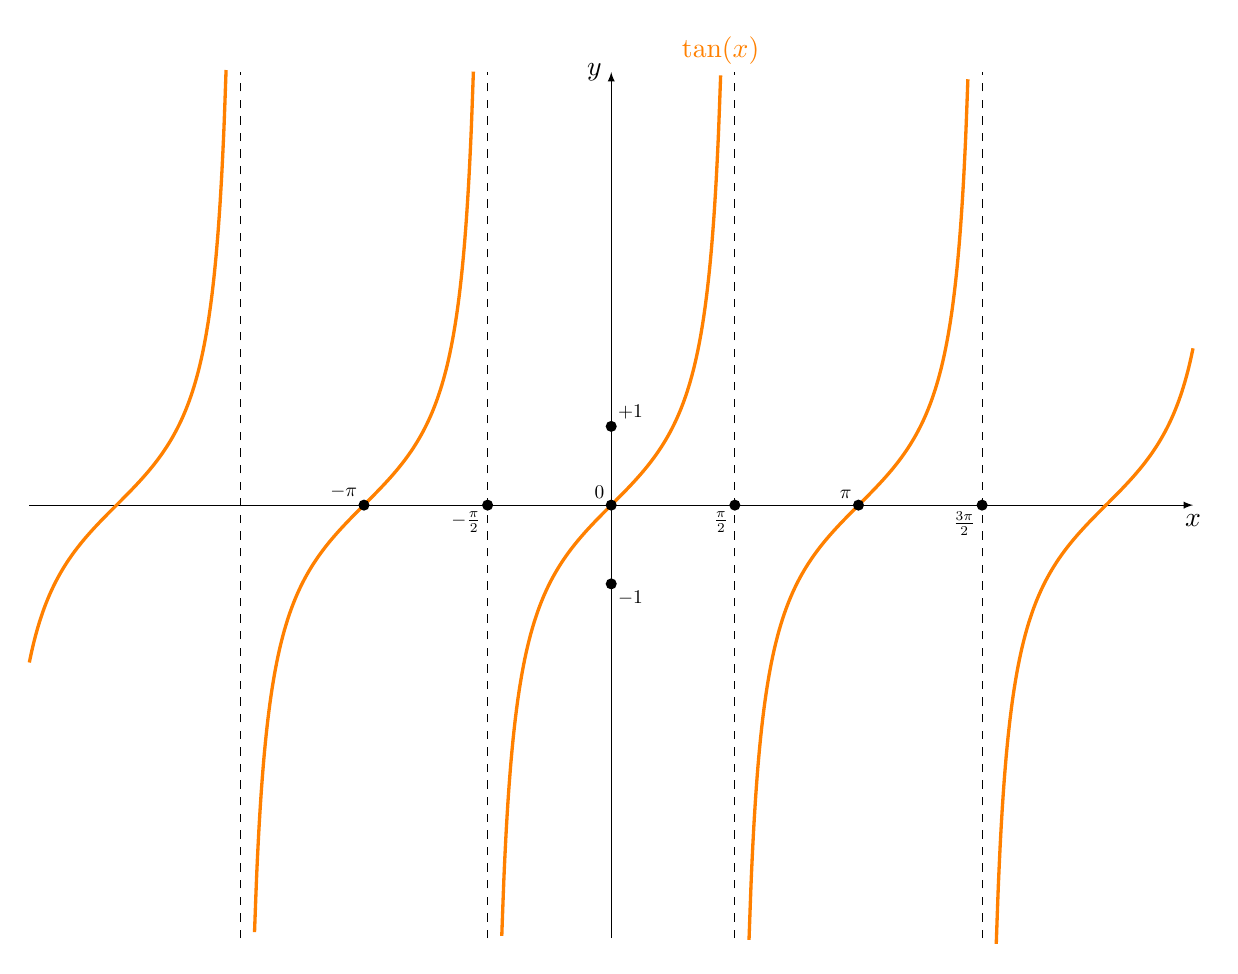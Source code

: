 \begin{tikzpicture}

	\draw[->,>=latex, black, very thin] (-7.39,0) -- (7.39,0) node[below] {$x$};
	\draw[->,>=latex, black, very thin] (0,-5.5) -- (0,5.5) node[left] {$y$};

	\draw[domain=-1.39:1.39, orange,very thick,samples=100, smooth] plot (\x,{sin(\x r)/cos(\x r)}) node[above] {$\tan(x)$};


	\draw[domain={3.14-1.39}:{3.14+1.39}, orange,very thick,samples=100, smooth] plot (\x,{sin(\x r)/cos(\x r)});

	\draw[domain={-3.14-1.39}:{-3.14+1.39}, orange,very thick,samples=100, smooth] plot (\x,{sin(\x r)/cos(\x r)});

	\draw[domain={6.28-1.39}:{6+1.39}, orange,very thick,samples=100, smooth] plot (\x,{sin(\x r)/cos(\x r)});

	\draw[domain={-6-1.39}:{-6.28+1.39}, orange,very thick,samples=100, smooth] plot (\x,{sin(\x r)/cos(\x r)});

	\draw[dashed] (1.57,-5.5) -- (1.57,5.5);
	\draw[dashed] (-1.57,-5.5) -- (-1.57,5.5);
	\draw[dashed] (4.71,-5.5) -- (4.71,5.5);
	\draw[dashed] (-4.71,-5.5) -- (-4.71,5.5);

	\fill (0,0) circle (2pt) node[above left, scale=0.7] {$0$};
	\fill (1.57,0) circle (2pt) node[below left, scale=0.7] {$\frac\pi2$};
	\fill (-1.57,0) circle (2pt) node[below left, scale=0.7] {$-\frac\pi2$};
	\fill (4.71,0) circle (2pt) node[below left, scale=0.7] {$\frac{3\pi}{2}$};

	\fill (3.14,0) circle (2pt) node[above left, scale=0.7] {$\pi$};
	\fill (-3.14,0) circle (2pt) node[above left, scale=0.7] {$-\pi$};


  \fill (0,1) circle (2pt)  node[above right, scale=0.7]  {$+1$};
  \fill (0,-1) circle (2pt)  node[below right, scale=0.7]  {$-1$};


\end{tikzpicture}
